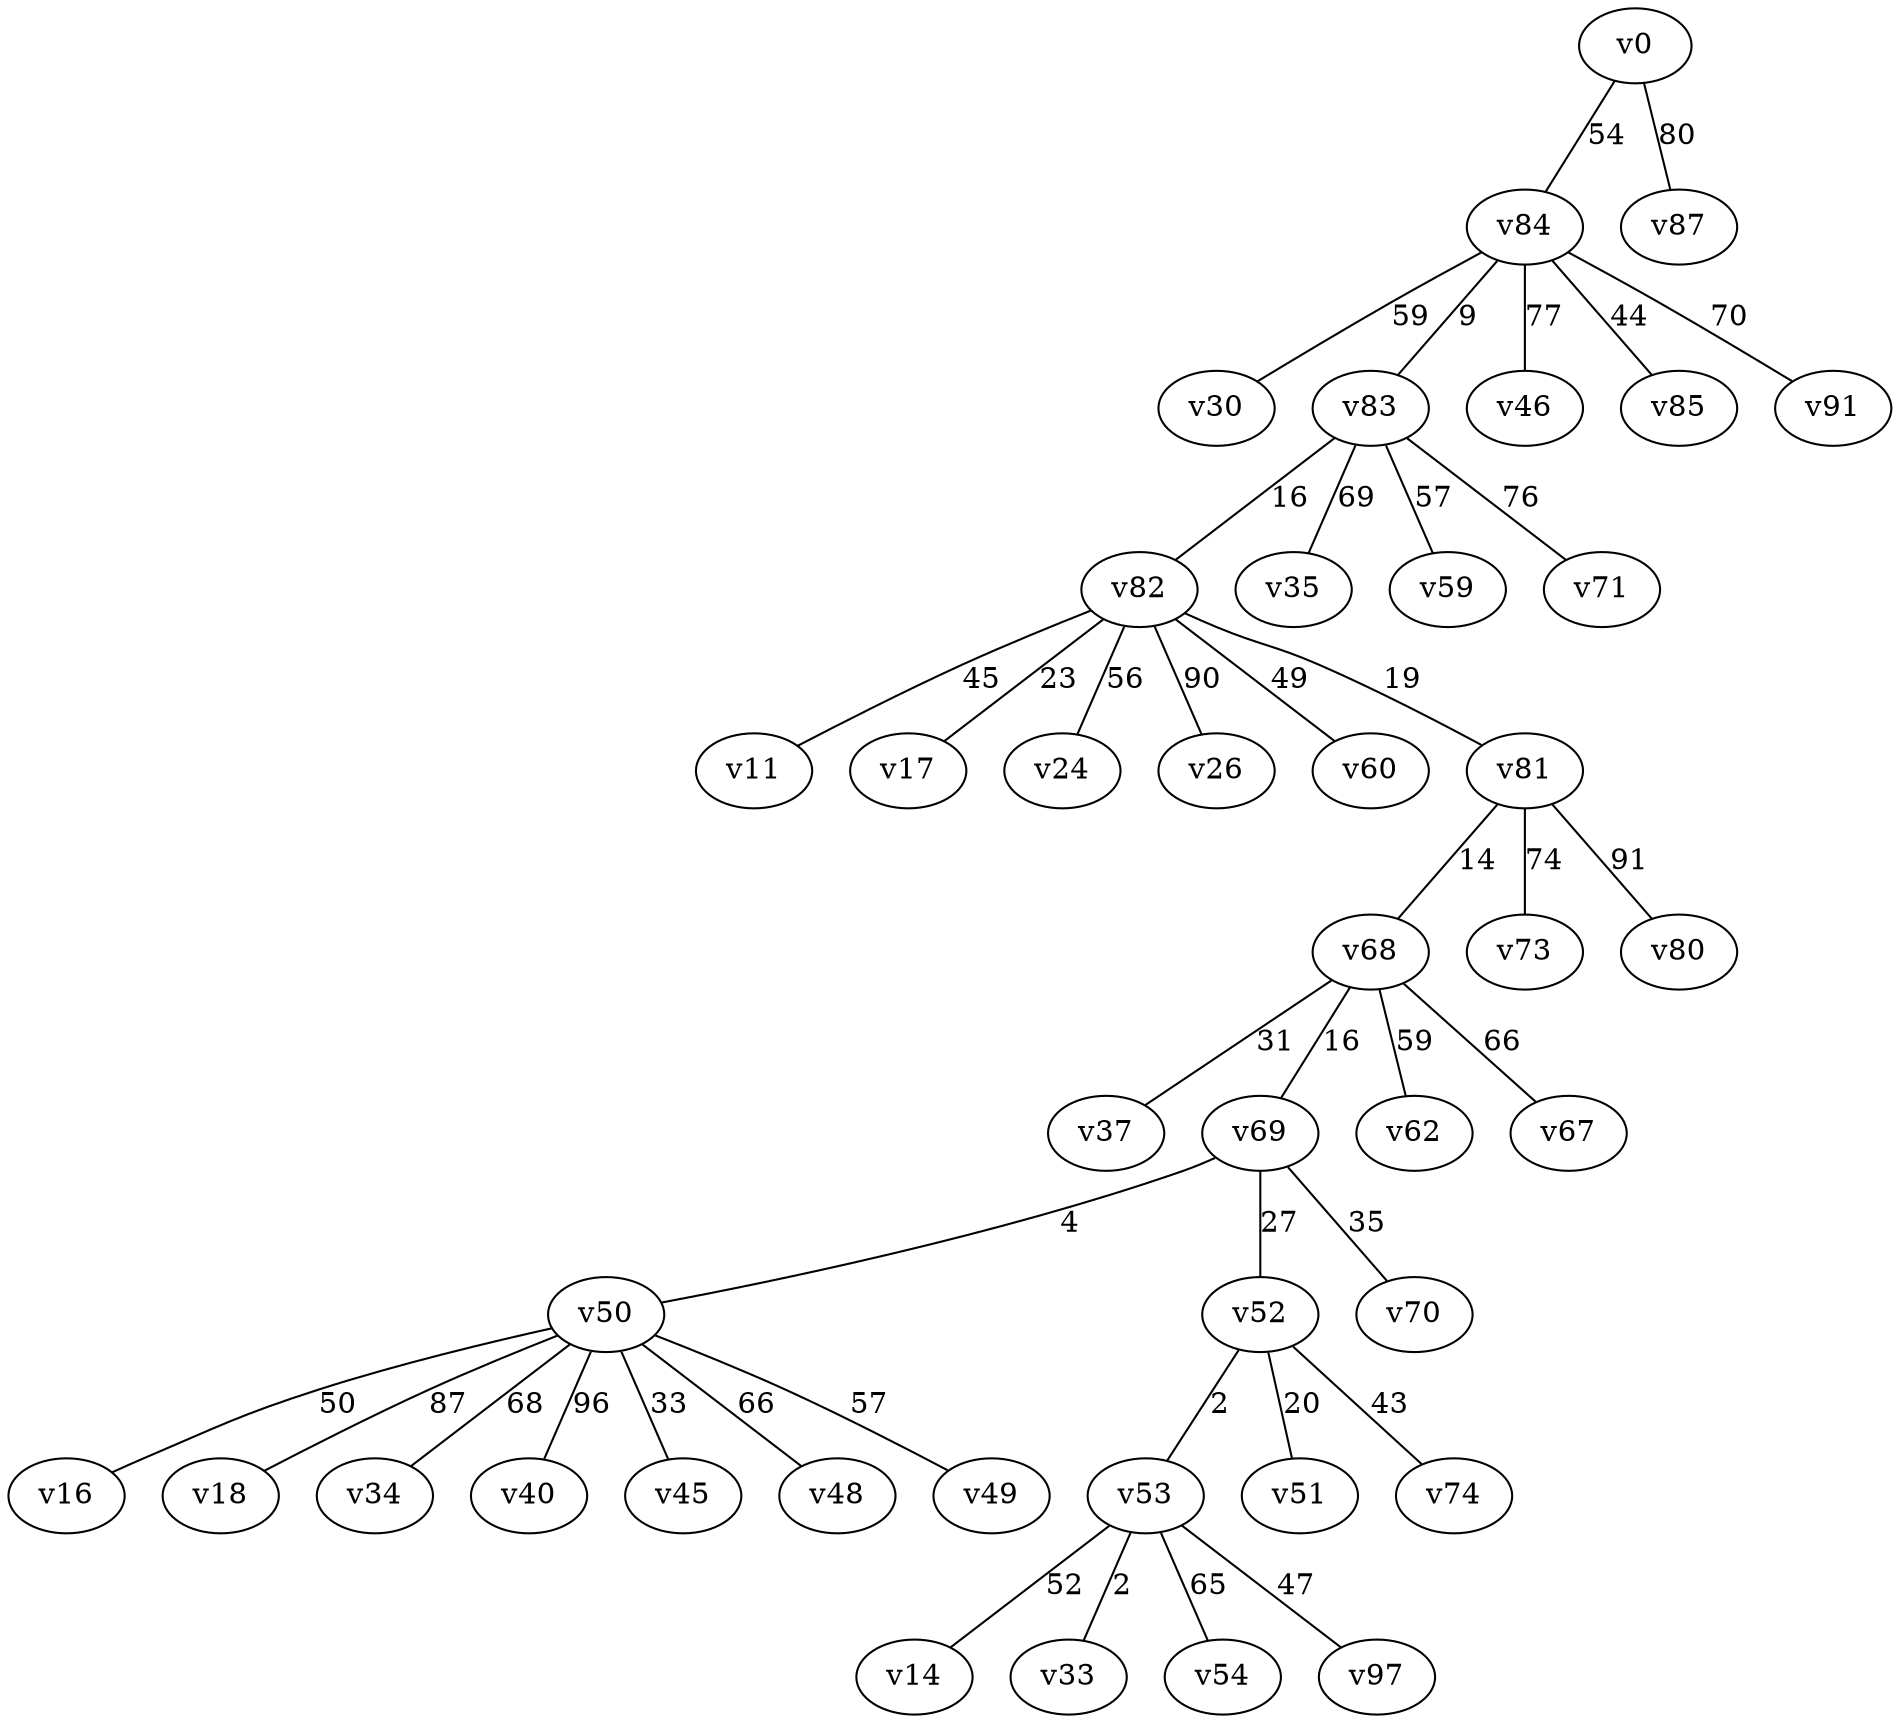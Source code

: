 graph gn100_mst_p {
v82 -- v11 [label = "45"];
v53 -- v14 [label = "52"];
v50 -- v16 [label = "50"];
v82 -- v17 [label = "23"];
v50 -- v18 [label = "87"];
v82 -- v24 [label = "56"];
v82 -- v26 [label = "90"];
v84 -- v30 [label = "59"];
v53 -- v33 [label = "2"];
v50 -- v34 [label = "68"];
v83 -- v35 [label = "69"];
v68 -- v37 [label = "31"];
v50 -- v40 [label = "96"];
v50 -- v45 [label = "33"];
v84 -- v46 [label = "77"];
v50 -- v48 [label = "66"];
v50 -- v49 [label = "57"];
v69 -- v50 [label = "4"];
v52 -- v51 [label = "20"];
v69 -- v52 [label = "27"];
v52 -- v53 [label = "2"];
v53 -- v54 [label = "65"];
v83 -- v59 [label = "57"];
v82 -- v60 [label = "49"];
v68 -- v62 [label = "59"];
v68 -- v67 [label = "66"];
v81 -- v68 [label = "14"];
v68 -- v69 [label = "16"];
v69 -- v70 [label = "35"];
v83 -- v71 [label = "76"];
v81 -- v73 [label = "74"];
v52 -- v74 [label = "43"];
v81 -- v80 [label = "91"];
v82 -- v81 [label = "19"];
v83 -- v82 [label = "16"];
v84 -- v83 [label = "9"];
v0 -- v84 [label = "54"];
v84 -- v85 [label = "44"];
v0 -- v87 [label = "80"];
v84 -- v91 [label = "70"];
v53 -- v97 [label = "47"];
}
